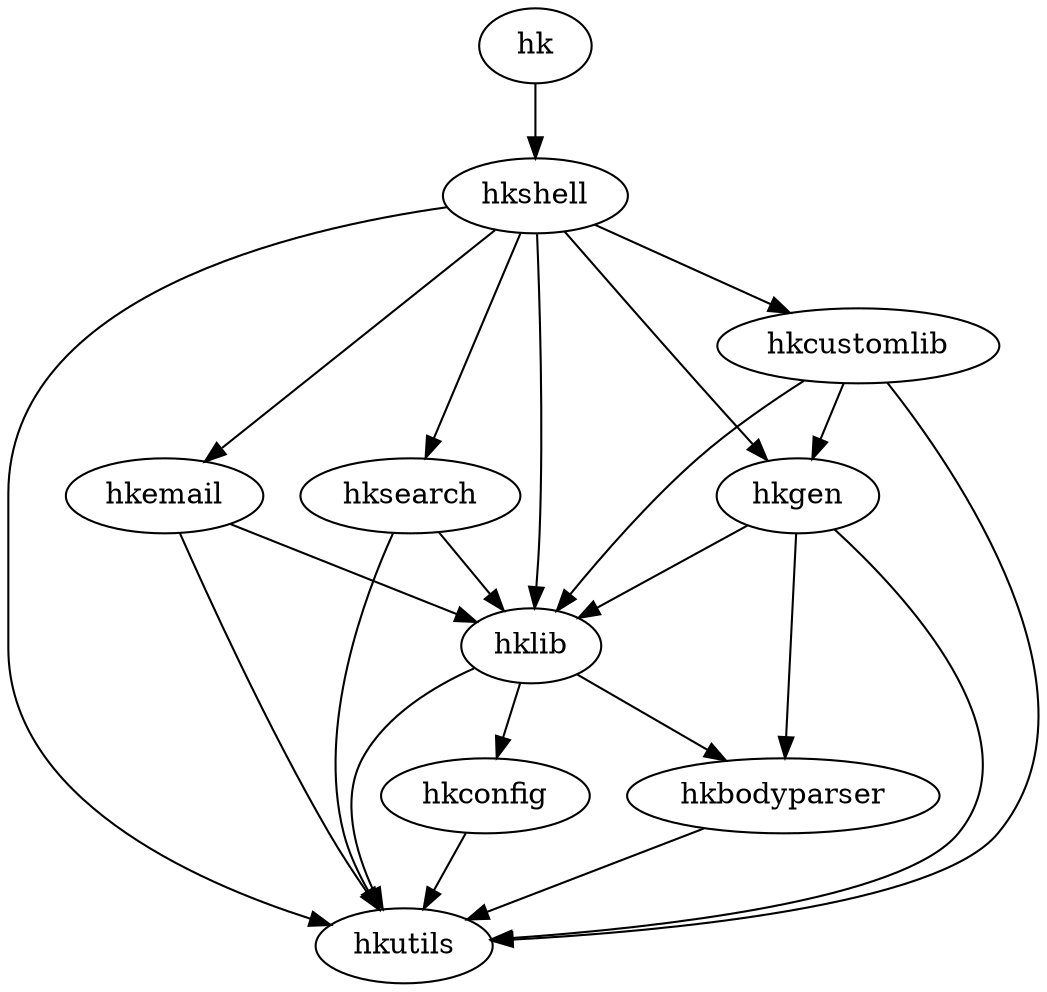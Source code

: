 // $ dot -Tpng -o images/module_deps.png module_deps.dot
digraph {
    hkbodyparser -> hkutils;
    hkconfig -> hkutils;
    hklib -> hkconfig;
    hklib -> hkbodyparser;
    hklib -> hkutils;
    hkemail -> hkutils;
    hkemail -> hklib;
    hksearch -> hkutils;
    hksearch -> hklib;
    hkgen -> hkutils;
    hkgen -> hkbodyparser;
    hkgen -> hklib;
    hkcustomlib -> hkutils;
    hkcustomlib -> hklib;
    hkcustomlib -> hkgen;
    hkshell -> hkemail;
    hkshell -> hkutils;
    hkshell -> hklib;
    hkshell -> hksearch;
    hkshell -> hkgen;
    hkshell -> hkcustomlib;
    hk -> hkshell;
}
